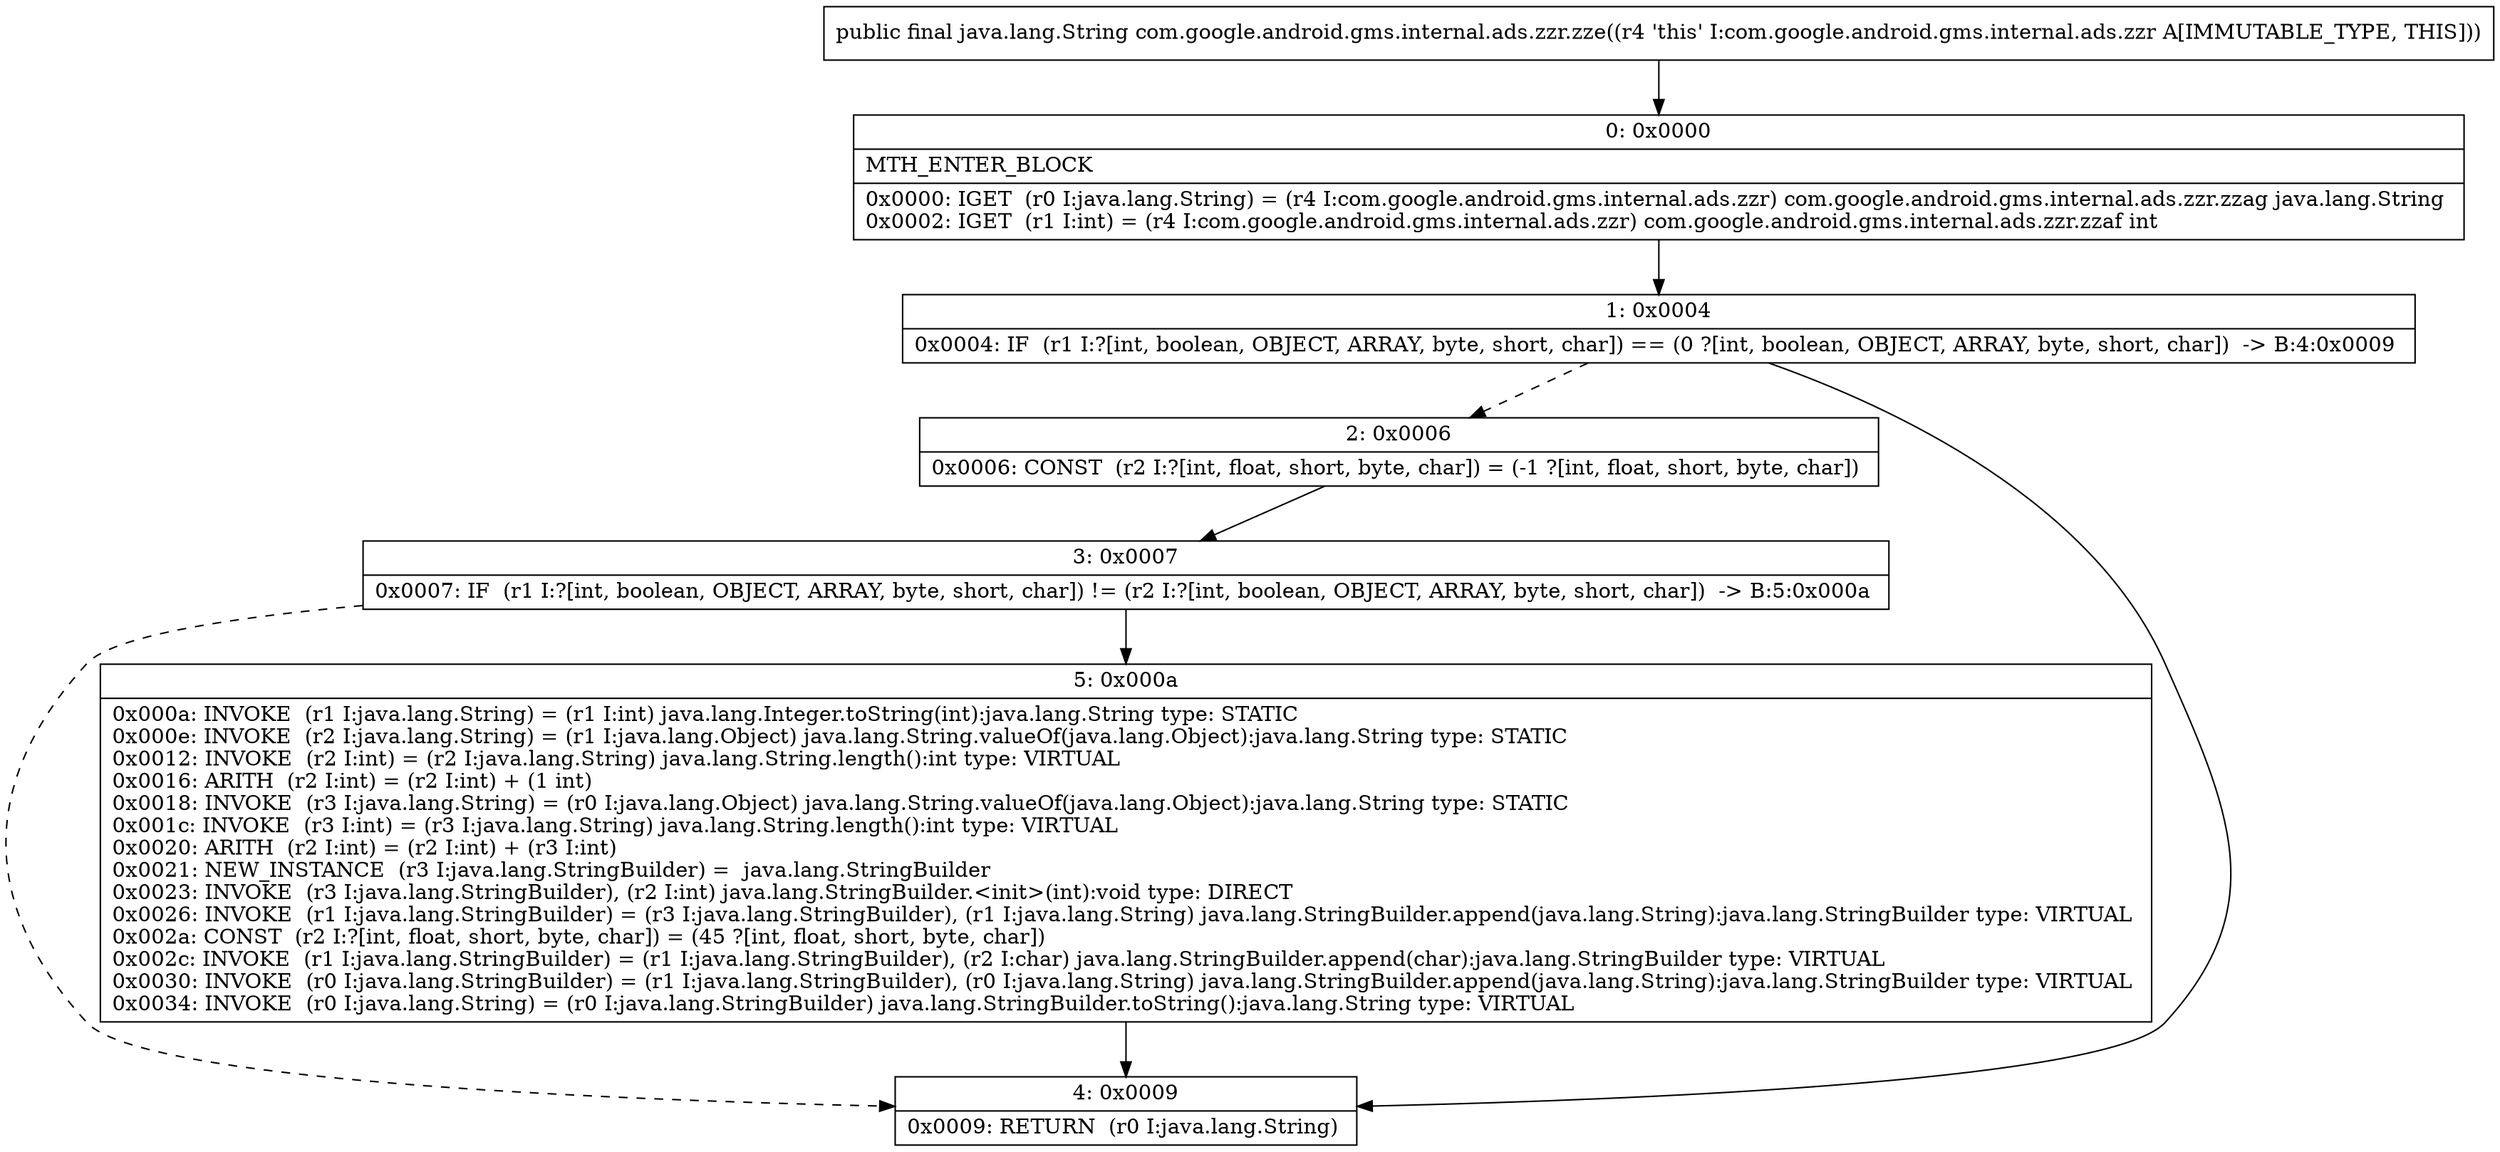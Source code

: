 digraph "CFG forcom.google.android.gms.internal.ads.zzr.zze()Ljava\/lang\/String;" {
Node_0 [shape=record,label="{0\:\ 0x0000|MTH_ENTER_BLOCK\l|0x0000: IGET  (r0 I:java.lang.String) = (r4 I:com.google.android.gms.internal.ads.zzr) com.google.android.gms.internal.ads.zzr.zzag java.lang.String \l0x0002: IGET  (r1 I:int) = (r4 I:com.google.android.gms.internal.ads.zzr) com.google.android.gms.internal.ads.zzr.zzaf int \l}"];
Node_1 [shape=record,label="{1\:\ 0x0004|0x0004: IF  (r1 I:?[int, boolean, OBJECT, ARRAY, byte, short, char]) == (0 ?[int, boolean, OBJECT, ARRAY, byte, short, char])  \-\> B:4:0x0009 \l}"];
Node_2 [shape=record,label="{2\:\ 0x0006|0x0006: CONST  (r2 I:?[int, float, short, byte, char]) = (\-1 ?[int, float, short, byte, char]) \l}"];
Node_3 [shape=record,label="{3\:\ 0x0007|0x0007: IF  (r1 I:?[int, boolean, OBJECT, ARRAY, byte, short, char]) != (r2 I:?[int, boolean, OBJECT, ARRAY, byte, short, char])  \-\> B:5:0x000a \l}"];
Node_4 [shape=record,label="{4\:\ 0x0009|0x0009: RETURN  (r0 I:java.lang.String) \l}"];
Node_5 [shape=record,label="{5\:\ 0x000a|0x000a: INVOKE  (r1 I:java.lang.String) = (r1 I:int) java.lang.Integer.toString(int):java.lang.String type: STATIC \l0x000e: INVOKE  (r2 I:java.lang.String) = (r1 I:java.lang.Object) java.lang.String.valueOf(java.lang.Object):java.lang.String type: STATIC \l0x0012: INVOKE  (r2 I:int) = (r2 I:java.lang.String) java.lang.String.length():int type: VIRTUAL \l0x0016: ARITH  (r2 I:int) = (r2 I:int) + (1 int) \l0x0018: INVOKE  (r3 I:java.lang.String) = (r0 I:java.lang.Object) java.lang.String.valueOf(java.lang.Object):java.lang.String type: STATIC \l0x001c: INVOKE  (r3 I:int) = (r3 I:java.lang.String) java.lang.String.length():int type: VIRTUAL \l0x0020: ARITH  (r2 I:int) = (r2 I:int) + (r3 I:int) \l0x0021: NEW_INSTANCE  (r3 I:java.lang.StringBuilder) =  java.lang.StringBuilder \l0x0023: INVOKE  (r3 I:java.lang.StringBuilder), (r2 I:int) java.lang.StringBuilder.\<init\>(int):void type: DIRECT \l0x0026: INVOKE  (r1 I:java.lang.StringBuilder) = (r3 I:java.lang.StringBuilder), (r1 I:java.lang.String) java.lang.StringBuilder.append(java.lang.String):java.lang.StringBuilder type: VIRTUAL \l0x002a: CONST  (r2 I:?[int, float, short, byte, char]) = (45 ?[int, float, short, byte, char]) \l0x002c: INVOKE  (r1 I:java.lang.StringBuilder) = (r1 I:java.lang.StringBuilder), (r2 I:char) java.lang.StringBuilder.append(char):java.lang.StringBuilder type: VIRTUAL \l0x0030: INVOKE  (r0 I:java.lang.StringBuilder) = (r1 I:java.lang.StringBuilder), (r0 I:java.lang.String) java.lang.StringBuilder.append(java.lang.String):java.lang.StringBuilder type: VIRTUAL \l0x0034: INVOKE  (r0 I:java.lang.String) = (r0 I:java.lang.StringBuilder) java.lang.StringBuilder.toString():java.lang.String type: VIRTUAL \l}"];
MethodNode[shape=record,label="{public final java.lang.String com.google.android.gms.internal.ads.zzr.zze((r4 'this' I:com.google.android.gms.internal.ads.zzr A[IMMUTABLE_TYPE, THIS])) }"];
MethodNode -> Node_0;
Node_0 -> Node_1;
Node_1 -> Node_2[style=dashed];
Node_1 -> Node_4;
Node_2 -> Node_3;
Node_3 -> Node_4[style=dashed];
Node_3 -> Node_5;
Node_5 -> Node_4;
}

